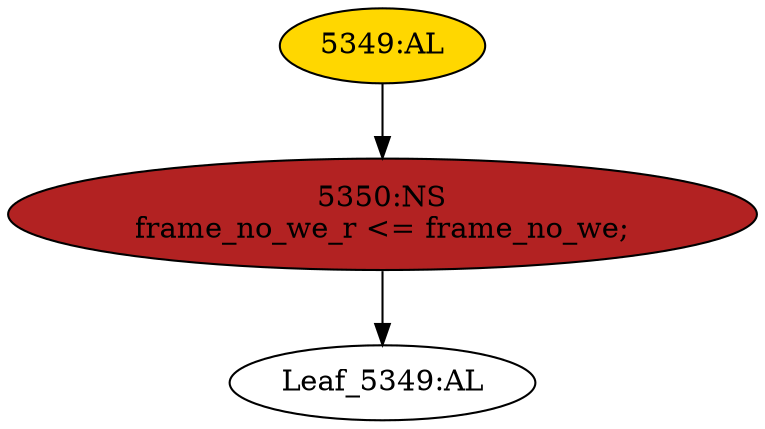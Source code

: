 strict digraph "" {
	node [label="\N"];
	"5350:NS"	 [ast="<pyverilog.vparser.ast.NonblockingSubstitution object at 0x7f13b5578250>",
		fillcolor=firebrick,
		label="5350:NS
frame_no_we_r <= frame_no_we;",
		statements="[<pyverilog.vparser.ast.NonblockingSubstitution object at 0x7f13b5578250>]",
		style=filled,
		typ=NonblockingSubstitution];
	"Leaf_5349:AL"	 [def_var="['frame_no_we_r']",
		label="Leaf_5349:AL"];
	"5350:NS" -> "Leaf_5349:AL"	 [cond="[]",
		lineno=None];
	"5349:AL"	 [ast="<pyverilog.vparser.ast.Always object at 0x7f13b557d050>",
		clk_sens=True,
		fillcolor=gold,
		label="5349:AL",
		sens="['clk']",
		statements="[]",
		style=filled,
		typ=Always,
		use_var="['frame_no_we']"];
	"5349:AL" -> "5350:NS"	 [cond="[]",
		lineno=None];
}
